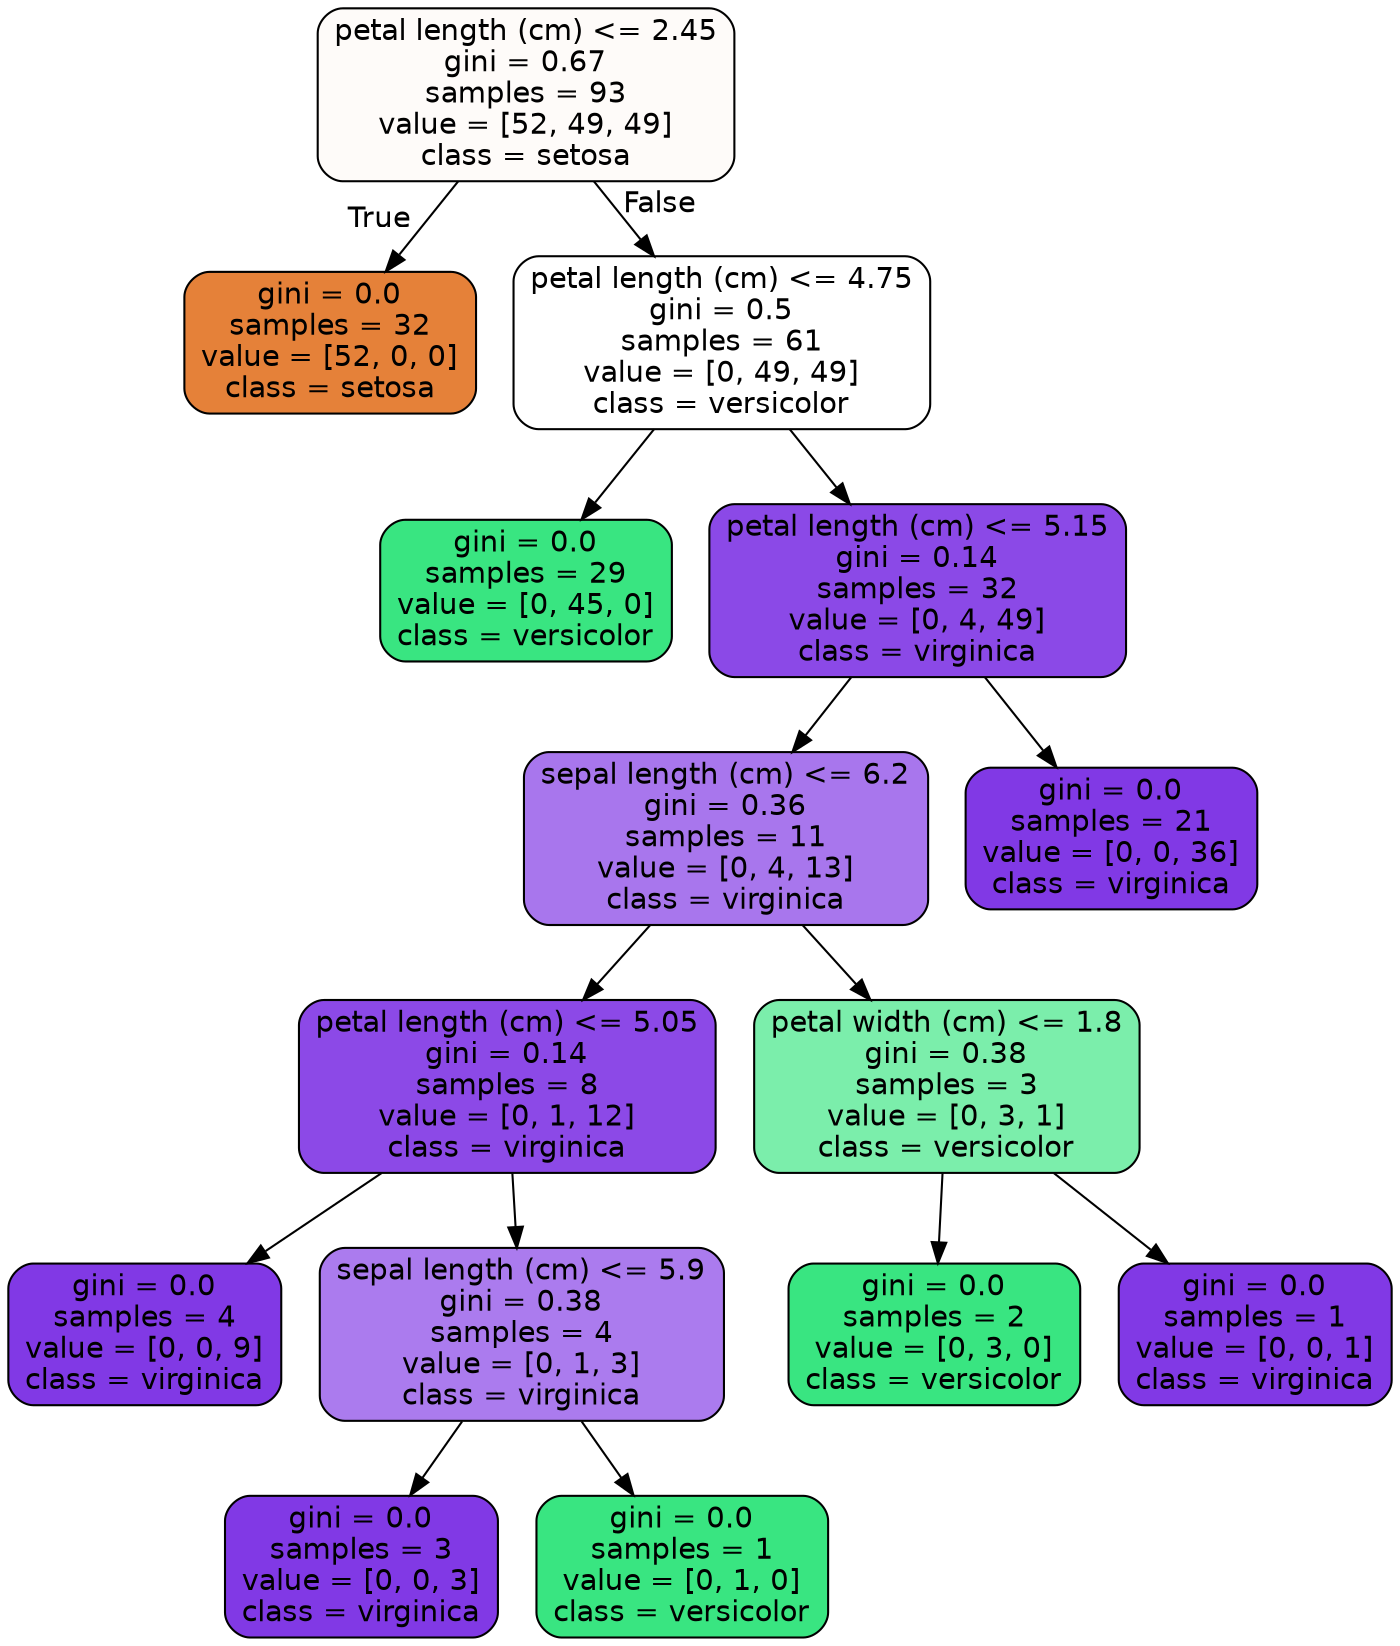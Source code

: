 digraph Tree {
node [shape=box, style="filled, rounded", color="black", fontname="helvetica"] ;
edge [fontname="helvetica"] ;
0 [label="petal length (cm) <= 2.45\ngini = 0.67\nsamples = 93\nvalue = [52, 49, 49]\nclass = setosa", fillcolor="#fefbf9"] ;
1 [label="gini = 0.0\nsamples = 32\nvalue = [52, 0, 0]\nclass = setosa", fillcolor="#e58139"] ;
0 -> 1 [labeldistance=2.5, labelangle=45, headlabel="True"] ;
2 [label="petal length (cm) <= 4.75\ngini = 0.5\nsamples = 61\nvalue = [0, 49, 49]\nclass = versicolor", fillcolor="#ffffff"] ;
0 -> 2 [labeldistance=2.5, labelangle=-45, headlabel="False"] ;
3 [label="gini = 0.0\nsamples = 29\nvalue = [0, 45, 0]\nclass = versicolor", fillcolor="#39e581"] ;
2 -> 3 ;
4 [label="petal length (cm) <= 5.15\ngini = 0.14\nsamples = 32\nvalue = [0, 4, 49]\nclass = virginica", fillcolor="#8b49e7"] ;
2 -> 4 ;
5 [label="sepal length (cm) <= 6.2\ngini = 0.36\nsamples = 11\nvalue = [0, 4, 13]\nclass = virginica", fillcolor="#a876ed"] ;
4 -> 5 ;
6 [label="petal length (cm) <= 5.05\ngini = 0.14\nsamples = 8\nvalue = [0, 1, 12]\nclass = virginica", fillcolor="#8c49e7"] ;
5 -> 6 ;
7 [label="gini = 0.0\nsamples = 4\nvalue = [0, 0, 9]\nclass = virginica", fillcolor="#8139e5"] ;
6 -> 7 ;
8 [label="sepal length (cm) <= 5.9\ngini = 0.38\nsamples = 4\nvalue = [0, 1, 3]\nclass = virginica", fillcolor="#ab7bee"] ;
6 -> 8 ;
9 [label="gini = 0.0\nsamples = 3\nvalue = [0, 0, 3]\nclass = virginica", fillcolor="#8139e5"] ;
8 -> 9 ;
10 [label="gini = 0.0\nsamples = 1\nvalue = [0, 1, 0]\nclass = versicolor", fillcolor="#39e581"] ;
8 -> 10 ;
11 [label="petal width (cm) <= 1.8\ngini = 0.38\nsamples = 3\nvalue = [0, 3, 1]\nclass = versicolor", fillcolor="#7beeab"] ;
5 -> 11 ;
12 [label="gini = 0.0\nsamples = 2\nvalue = [0, 3, 0]\nclass = versicolor", fillcolor="#39e581"] ;
11 -> 12 ;
13 [label="gini = 0.0\nsamples = 1\nvalue = [0, 0, 1]\nclass = virginica", fillcolor="#8139e5"] ;
11 -> 13 ;
14 [label="gini = 0.0\nsamples = 21\nvalue = [0, 0, 36]\nclass = virginica", fillcolor="#8139e5"] ;
4 -> 14 ;
}
